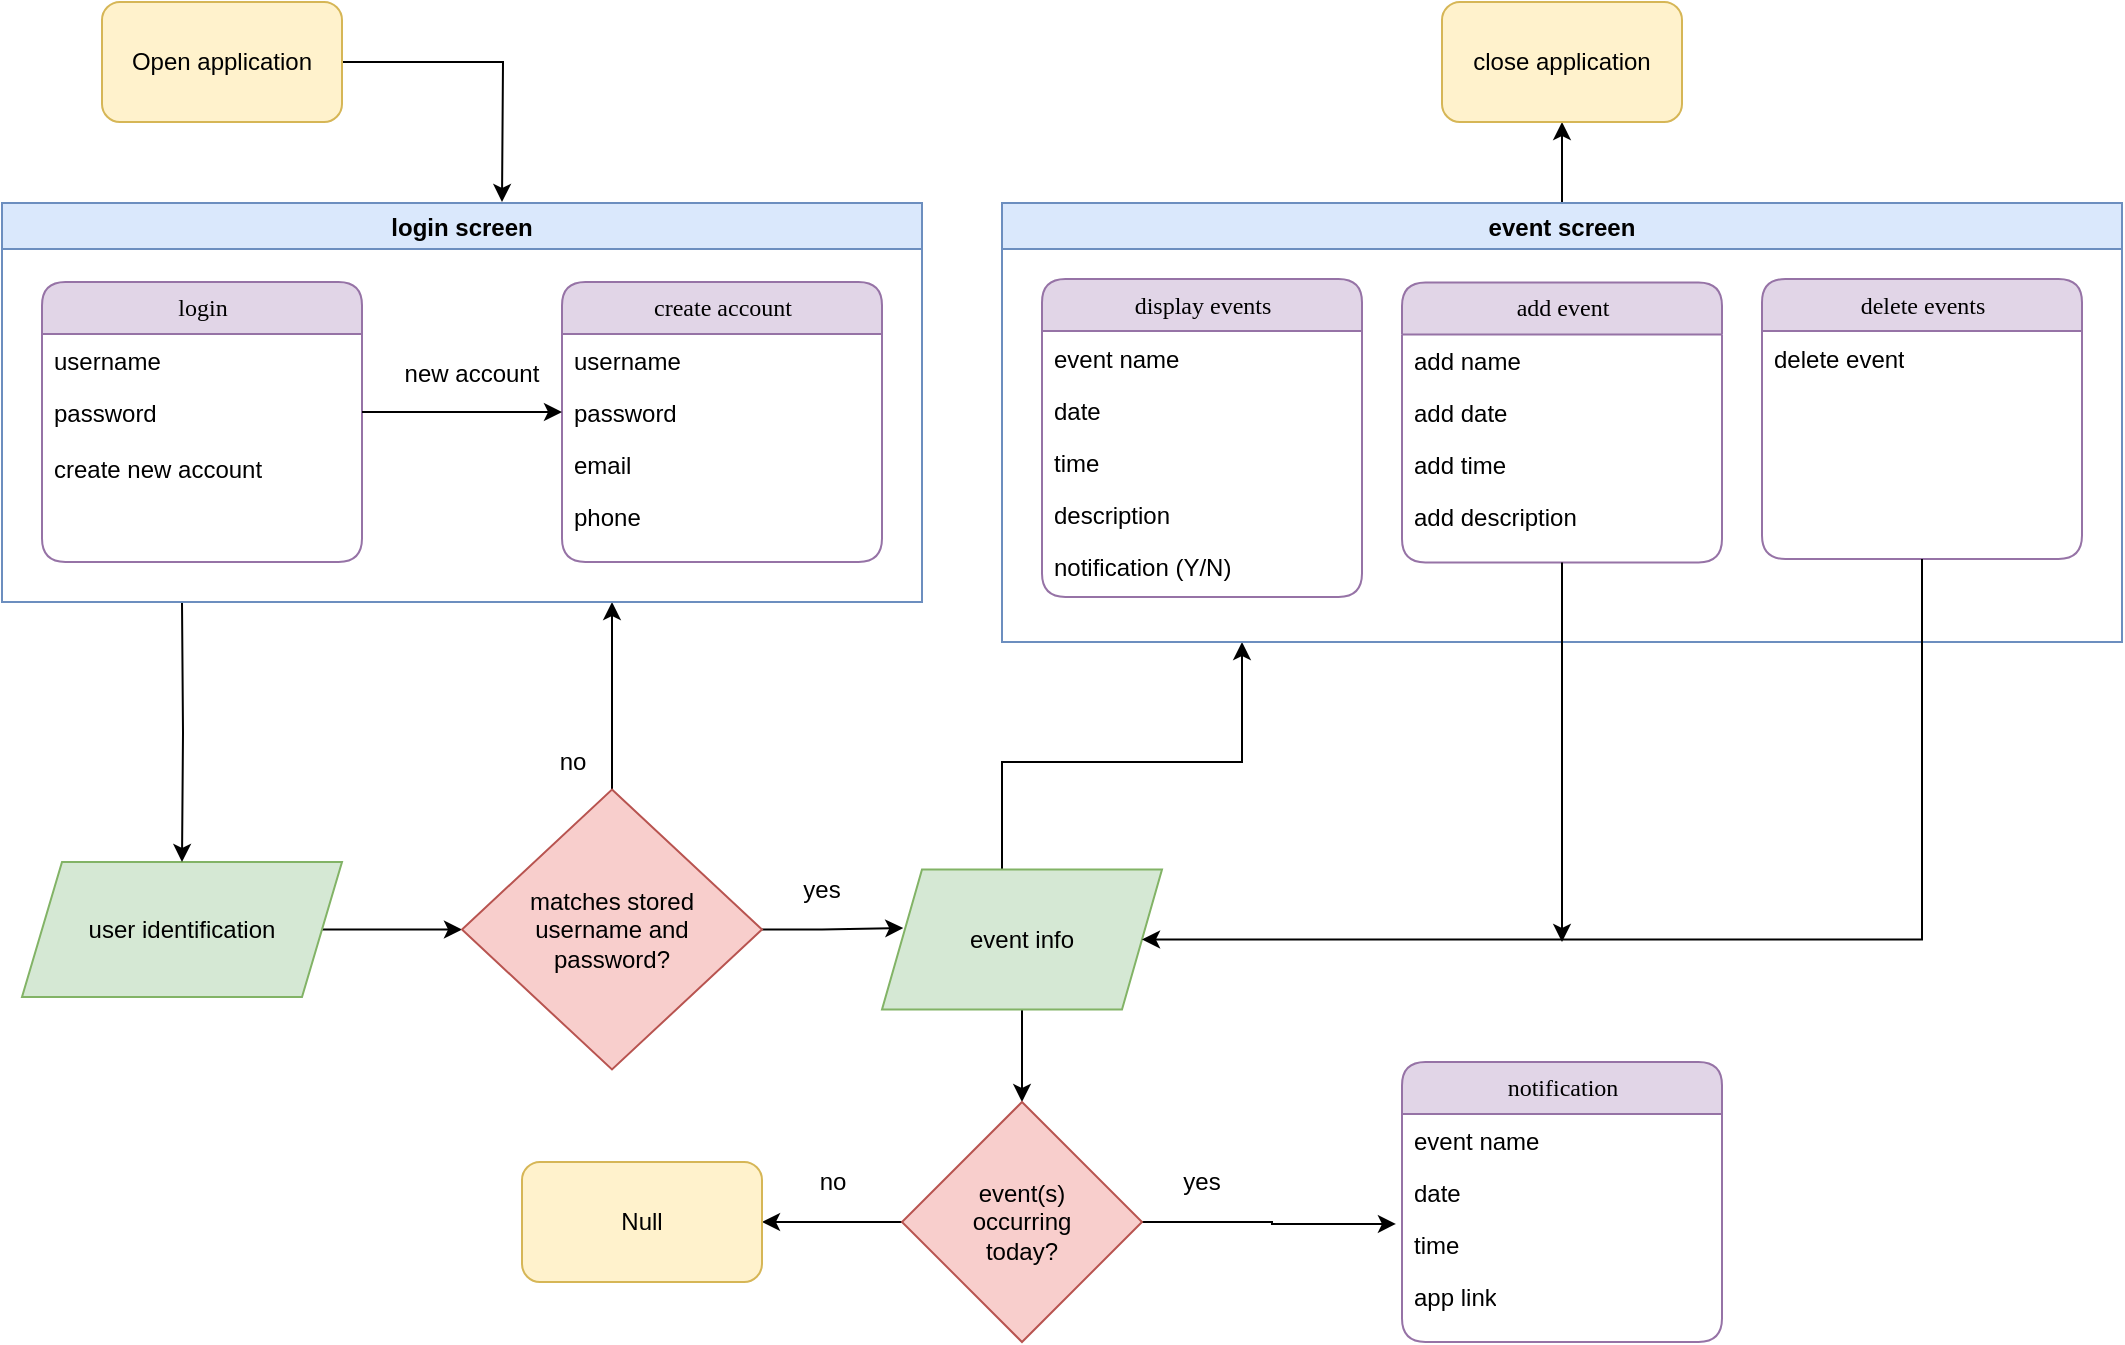 <mxfile version="14.9.3" type="github">
  <diagram name="Page-1" id="5d7acffa-a066-3a61-03fe-96351882024d">
    <mxGraphModel dx="2062" dy="1122" grid="1" gridSize="10" guides="1" tooltips="1" connect="1" arrows="1" fold="1" page="1" pageScale="1" pageWidth="1100" pageHeight="850" background="#ffffff" math="0" shadow="0">
      <root>
        <mxCell id="0" />
        <mxCell id="1" parent="0" />
        <mxCell id="21ea969265ad0168-6" value="login" style="swimlane;html=1;fontStyle=0;childLayout=stackLayout;horizontal=1;startSize=26;fillColor=#e1d5e7;horizontalStack=0;resizeParent=1;resizeLast=0;collapsible=1;marginBottom=0;swimlaneFillColor=#ffffff;align=center;rounded=1;shadow=0;comic=0;labelBackgroundColor=none;strokeWidth=1;fontFamily=Verdana;fontSize=12;strokeColor=#9673a6;" parent="1" vertex="1">
          <mxGeometry x="40" y="180" width="160" height="140" as="geometry" />
        </mxCell>
        <mxCell id="BpiLgZ1GPIjB9515_VA2-29" value="" style="group" vertex="1" connectable="0" parent="21ea969265ad0168-6">
          <mxGeometry y="26" width="160" height="104" as="geometry" />
        </mxCell>
        <mxCell id="21ea969265ad0168-7" value="username" style="text;html=1;strokeColor=none;fillColor=none;spacingLeft=4;spacingRight=4;whiteSpace=wrap;overflow=hidden;rotatable=0;points=[[0,0.5],[1,0.5]];portConstraint=eastwest;" parent="BpiLgZ1GPIjB9515_VA2-29" vertex="1">
          <mxGeometry width="160" height="26" as="geometry" />
        </mxCell>
        <mxCell id="21ea969265ad0168-8" value="password" style="text;html=1;strokeColor=none;fillColor=none;spacingLeft=4;spacingRight=4;whiteSpace=wrap;overflow=hidden;rotatable=0;points=[[0,0.5],[1,0.5]];portConstraint=eastwest;" parent="BpiLgZ1GPIjB9515_VA2-29" vertex="1">
          <mxGeometry y="26" width="160" height="26" as="geometry" />
        </mxCell>
        <mxCell id="BpiLgZ1GPIjB9515_VA2-4" value="create new account" style="text;html=1;strokeColor=none;fillColor=none;spacingLeft=4;spacingRight=4;whiteSpace=wrap;overflow=hidden;rotatable=0;points=[[0,0.5],[1,0.5]];portConstraint=eastwest;" vertex="1" parent="BpiLgZ1GPIjB9515_VA2-29">
          <mxGeometry y="54" width="160" height="26" as="geometry" />
        </mxCell>
        <mxCell id="BpiLgZ1GPIjB9515_VA2-80" style="edgeStyle=orthogonalEdgeStyle;rounded=0;orthogonalLoop=1;jettySize=auto;html=1;entryX=0;entryY=0.5;entryDx=0;entryDy=0;" edge="1" parent="1" source="BpiLgZ1GPIjB9515_VA2-5" target="BpiLgZ1GPIjB9515_VA2-27">
          <mxGeometry relative="1" as="geometry" />
        </mxCell>
        <mxCell id="BpiLgZ1GPIjB9515_VA2-5" value="user identification&lt;br&gt;" style="shape=parallelogram;perimeter=parallelogramPerimeter;whiteSpace=wrap;html=1;fixedSize=1;fillColor=#d5e8d4;strokeColor=#82b366;" vertex="1" parent="1">
          <mxGeometry x="30" y="470" width="160" height="67.5" as="geometry" />
        </mxCell>
        <mxCell id="BpiLgZ1GPIjB9515_VA2-93" style="edgeStyle=orthogonalEdgeStyle;rounded=0;orthogonalLoop=1;jettySize=auto;html=1;" edge="1" parent="1" source="BpiLgZ1GPIjB9515_VA2-21">
          <mxGeometry relative="1" as="geometry">
            <mxPoint x="640" y="360" as="targetPoint" />
            <Array as="points">
              <mxPoint x="520" y="420" />
              <mxPoint x="640" y="420" />
            </Array>
          </mxGeometry>
        </mxCell>
        <mxCell id="BpiLgZ1GPIjB9515_VA2-117" style="edgeStyle=orthogonalEdgeStyle;rounded=0;orthogonalLoop=1;jettySize=auto;html=1;entryX=0.5;entryY=0;entryDx=0;entryDy=0;" edge="1" parent="1" source="BpiLgZ1GPIjB9515_VA2-21" target="BpiLgZ1GPIjB9515_VA2-115">
          <mxGeometry relative="1" as="geometry" />
        </mxCell>
        <mxCell id="BpiLgZ1GPIjB9515_VA2-21" value="event info" style="shape=parallelogram;perimeter=parallelogramPerimeter;whiteSpace=wrap;html=1;fixedSize=1;fillColor=#d5e8d4;strokeColor=#82b366;" vertex="1" parent="1">
          <mxGeometry x="460" y="473.75" width="140" height="70" as="geometry" />
        </mxCell>
        <mxCell id="BpiLgZ1GPIjB9515_VA2-77" style="edgeStyle=orthogonalEdgeStyle;rounded=0;orthogonalLoop=1;jettySize=auto;html=1;" edge="1" parent="1" source="BpiLgZ1GPIjB9515_VA2-27">
          <mxGeometry relative="1" as="geometry">
            <mxPoint x="325" y="340" as="targetPoint" />
          </mxGeometry>
        </mxCell>
        <mxCell id="BpiLgZ1GPIjB9515_VA2-98" style="edgeStyle=orthogonalEdgeStyle;rounded=0;orthogonalLoop=1;jettySize=auto;html=1;entryX=0.076;entryY=0.418;entryDx=0;entryDy=0;entryPerimeter=0;" edge="1" parent="1" source="BpiLgZ1GPIjB9515_VA2-27" target="BpiLgZ1GPIjB9515_VA2-21">
          <mxGeometry relative="1" as="geometry" />
        </mxCell>
        <mxCell id="BpiLgZ1GPIjB9515_VA2-27" value="matches stored&lt;br&gt;username and &lt;br&gt;password?" style="rhombus;whiteSpace=wrap;html=1;fillColor=#f8cecc;strokeColor=#b85450;" vertex="1" parent="1">
          <mxGeometry x="250" y="433.75" width="150" height="140" as="geometry" />
        </mxCell>
        <mxCell id="BpiLgZ1GPIjB9515_VA2-82" style="edgeStyle=orthogonalEdgeStyle;rounded=0;orthogonalLoop=1;jettySize=auto;html=1;" edge="1" parent="1" source="BpiLgZ1GPIjB9515_VA2-51">
          <mxGeometry relative="1" as="geometry">
            <mxPoint x="270" y="140" as="targetPoint" />
          </mxGeometry>
        </mxCell>
        <mxCell id="BpiLgZ1GPIjB9515_VA2-51" value="Open application" style="rounded=1;whiteSpace=wrap;html=1;fillColor=#fff2cc;strokeColor=#d6b656;" vertex="1" parent="1">
          <mxGeometry x="70" y="40" width="120" height="60" as="geometry" />
        </mxCell>
        <mxCell id="BpiLgZ1GPIjB9515_VA2-54" value="no" style="text;html=1;align=center;verticalAlign=middle;resizable=0;points=[];autosize=1;strokeColor=none;" vertex="1" parent="1">
          <mxGeometry x="290" y="410" width="30" height="20" as="geometry" />
        </mxCell>
        <mxCell id="BpiLgZ1GPIjB9515_VA2-79" style="edgeStyle=orthogonalEdgeStyle;rounded=0;orthogonalLoop=1;jettySize=auto;html=1;entryX=0.5;entryY=0;entryDx=0;entryDy=0;" edge="1" parent="1" target="BpiLgZ1GPIjB9515_VA2-5">
          <mxGeometry relative="1" as="geometry">
            <mxPoint x="110" y="340" as="sourcePoint" />
          </mxGeometry>
        </mxCell>
        <mxCell id="BpiLgZ1GPIjB9515_VA2-60" value="login screen" style="swimlane;fillColor=#dae8fc;strokeColor=#6c8ebf;" vertex="1" parent="1">
          <mxGeometry x="20" y="140.5" width="460" height="199.5" as="geometry" />
        </mxCell>
        <mxCell id="BpiLgZ1GPIjB9515_VA2-66" value="create account" style="swimlane;html=1;fontStyle=0;childLayout=stackLayout;horizontal=1;startSize=26;fillColor=#e1d5e7;horizontalStack=0;resizeParent=1;resizeLast=0;collapsible=1;marginBottom=0;swimlaneFillColor=#ffffff;align=center;rounded=1;shadow=0;comic=0;labelBackgroundColor=none;strokeWidth=1;fontFamily=Verdana;fontSize=12;strokeColor=#9673a6;" vertex="1" parent="BpiLgZ1GPIjB9515_VA2-60">
          <mxGeometry x="280" y="39.5" width="160" height="140" as="geometry" />
        </mxCell>
        <mxCell id="BpiLgZ1GPIjB9515_VA2-67" value="" style="group" vertex="1" connectable="0" parent="BpiLgZ1GPIjB9515_VA2-66">
          <mxGeometry y="26" width="160" height="104" as="geometry" />
        </mxCell>
        <mxCell id="BpiLgZ1GPIjB9515_VA2-68" value="username" style="text;html=1;strokeColor=none;fillColor=none;spacingLeft=4;spacingRight=4;whiteSpace=wrap;overflow=hidden;rotatable=0;points=[[0,0.5],[1,0.5]];portConstraint=eastwest;" vertex="1" parent="BpiLgZ1GPIjB9515_VA2-67">
          <mxGeometry width="160" height="26" as="geometry" />
        </mxCell>
        <mxCell id="BpiLgZ1GPIjB9515_VA2-69" value="password" style="text;html=1;strokeColor=none;fillColor=none;spacingLeft=4;spacingRight=4;whiteSpace=wrap;overflow=hidden;rotatable=0;points=[[0,0.5],[1,0.5]];portConstraint=eastwest;" vertex="1" parent="BpiLgZ1GPIjB9515_VA2-67">
          <mxGeometry y="26" width="160" height="26" as="geometry" />
        </mxCell>
        <mxCell id="BpiLgZ1GPIjB9515_VA2-70" value="email" style="text;html=1;strokeColor=none;fillColor=none;spacingLeft=4;spacingRight=4;whiteSpace=wrap;overflow=hidden;rotatable=0;points=[[0,0.5],[1,0.5]];portConstraint=eastwest;" vertex="1" parent="BpiLgZ1GPIjB9515_VA2-67">
          <mxGeometry y="52" width="160" height="26" as="geometry" />
        </mxCell>
        <mxCell id="BpiLgZ1GPIjB9515_VA2-71" value="phone" style="text;html=1;strokeColor=none;fillColor=none;spacingLeft=4;spacingRight=4;whiteSpace=wrap;overflow=hidden;rotatable=0;points=[[0,0.5],[1,0.5]];portConstraint=eastwest;" vertex="1" parent="BpiLgZ1GPIjB9515_VA2-67">
          <mxGeometry y="78" width="160" height="26" as="geometry" />
        </mxCell>
        <mxCell id="BpiLgZ1GPIjB9515_VA2-43" value="new account" style="text;html=1;strokeColor=none;fillColor=none;align=center;verticalAlign=middle;whiteSpace=wrap;rounded=0;" vertex="1" parent="BpiLgZ1GPIjB9515_VA2-60">
          <mxGeometry x="180" y="75.5" width="110" height="20" as="geometry" />
        </mxCell>
        <mxCell id="BpiLgZ1GPIjB9515_VA2-134" style="edgeStyle=orthogonalEdgeStyle;rounded=0;orthogonalLoop=1;jettySize=auto;html=1;entryX=0.5;entryY=1;entryDx=0;entryDy=0;" edge="1" parent="1" source="BpiLgZ1GPIjB9515_VA2-61" target="BpiLgZ1GPIjB9515_VA2-133">
          <mxGeometry relative="1" as="geometry" />
        </mxCell>
        <mxCell id="BpiLgZ1GPIjB9515_VA2-61" value="event screen" style="swimlane;fillColor=#dae8fc;strokeColor=#6c8ebf;" vertex="1" parent="1">
          <mxGeometry x="520" y="140.5" width="560" height="219.5" as="geometry" />
        </mxCell>
        <mxCell id="21ea969265ad0168-18" value="display events" style="swimlane;html=1;fontStyle=0;childLayout=stackLayout;horizontal=1;startSize=26;fillColor=#e1d5e7;horizontalStack=0;resizeParent=1;resizeLast=0;collapsible=1;marginBottom=0;swimlaneFillColor=#ffffff;align=center;rounded=1;shadow=0;comic=0;labelBackgroundColor=none;strokeWidth=1;fontFamily=Verdana;fontSize=12;strokeColor=#9673a6;" parent="BpiLgZ1GPIjB9515_VA2-61" vertex="1">
          <mxGeometry x="20" y="38" width="160" height="159" as="geometry" />
        </mxCell>
        <mxCell id="BpiLgZ1GPIjB9515_VA2-30" value="" style="group" vertex="1" connectable="0" parent="21ea969265ad0168-18">
          <mxGeometry y="26" width="160" height="130" as="geometry" />
        </mxCell>
        <mxCell id="21ea969265ad0168-19" value="event name" style="text;html=1;strokeColor=none;fillColor=none;spacingLeft=4;spacingRight=4;whiteSpace=wrap;overflow=hidden;rotatable=0;points=[[0,0.5],[1,0.5]];portConstraint=eastwest;" parent="BpiLgZ1GPIjB9515_VA2-30" vertex="1">
          <mxGeometry width="160" height="26" as="geometry" />
        </mxCell>
        <mxCell id="21ea969265ad0168-20" value="date" style="text;html=1;strokeColor=none;fillColor=none;spacingLeft=4;spacingRight=4;whiteSpace=wrap;overflow=hidden;rotatable=0;points=[[0,0.5],[1,0.5]];portConstraint=eastwest;" parent="BpiLgZ1GPIjB9515_VA2-30" vertex="1">
          <mxGeometry y="26" width="160" height="26" as="geometry" />
        </mxCell>
        <mxCell id="21ea969265ad0168-51" value="time" style="text;html=1;strokeColor=none;fillColor=none;spacingLeft=4;spacingRight=4;whiteSpace=wrap;overflow=hidden;rotatable=0;points=[[0,0.5],[1,0.5]];portConstraint=eastwest;" parent="BpiLgZ1GPIjB9515_VA2-30" vertex="1">
          <mxGeometry y="52" width="160" height="26" as="geometry" />
        </mxCell>
        <mxCell id="21ea969265ad0168-21" value="description" style="text;html=1;strokeColor=none;fillColor=none;spacingLeft=4;spacingRight=4;whiteSpace=wrap;overflow=hidden;rotatable=0;points=[[0,0.5],[1,0.5]];portConstraint=eastwest;" parent="BpiLgZ1GPIjB9515_VA2-30" vertex="1">
          <mxGeometry y="78" width="160" height="26" as="geometry" />
        </mxCell>
        <mxCell id="BpiLgZ1GPIjB9515_VA2-22" value="notification (Y/N)" style="text;html=1;strokeColor=none;fillColor=none;spacingLeft=4;spacingRight=4;whiteSpace=wrap;overflow=hidden;rotatable=0;points=[[0,0.5],[1,0.5]];portConstraint=eastwest;" vertex="1" parent="BpiLgZ1GPIjB9515_VA2-30">
          <mxGeometry y="104" width="160" height="26" as="geometry" />
        </mxCell>
        <mxCell id="BpiLgZ1GPIjB9515_VA2-6" value="add event" style="swimlane;html=1;fontStyle=0;childLayout=stackLayout;horizontal=1;startSize=26;fillColor=#e1d5e7;horizontalStack=0;resizeParent=1;resizeLast=0;collapsible=1;marginBottom=0;swimlaneFillColor=#ffffff;align=center;rounded=1;shadow=0;comic=0;labelBackgroundColor=none;strokeWidth=1;fontFamily=Verdana;fontSize=12;strokeColor=#9673a6;" vertex="1" parent="BpiLgZ1GPIjB9515_VA2-61">
          <mxGeometry x="200" y="39.75" width="160" height="140" as="geometry" />
        </mxCell>
        <mxCell id="BpiLgZ1GPIjB9515_VA2-31" value="" style="group" vertex="1" connectable="0" parent="BpiLgZ1GPIjB9515_VA2-6">
          <mxGeometry y="26" width="160" height="104" as="geometry" />
        </mxCell>
        <mxCell id="BpiLgZ1GPIjB9515_VA2-7" value="add name" style="text;html=1;strokeColor=none;fillColor=none;spacingLeft=4;spacingRight=4;whiteSpace=wrap;overflow=hidden;rotatable=0;points=[[0,0.5],[1,0.5]];portConstraint=eastwest;" vertex="1" parent="BpiLgZ1GPIjB9515_VA2-31">
          <mxGeometry width="160" height="26" as="geometry" />
        </mxCell>
        <mxCell id="BpiLgZ1GPIjB9515_VA2-8" value="add date" style="text;html=1;strokeColor=none;fillColor=none;spacingLeft=4;spacingRight=4;whiteSpace=wrap;overflow=hidden;rotatable=0;points=[[0,0.5],[1,0.5]];portConstraint=eastwest;" vertex="1" parent="BpiLgZ1GPIjB9515_VA2-31">
          <mxGeometry y="26" width="160" height="26" as="geometry" />
        </mxCell>
        <mxCell id="BpiLgZ1GPIjB9515_VA2-9" value="add time" style="text;html=1;strokeColor=none;fillColor=none;spacingLeft=4;spacingRight=4;whiteSpace=wrap;overflow=hidden;rotatable=0;points=[[0,0.5],[1,0.5]];portConstraint=eastwest;" vertex="1" parent="BpiLgZ1GPIjB9515_VA2-31">
          <mxGeometry y="52" width="160" height="26" as="geometry" />
        </mxCell>
        <mxCell id="BpiLgZ1GPIjB9515_VA2-10" value="add description" style="text;html=1;strokeColor=none;fillColor=none;spacingLeft=4;spacingRight=4;whiteSpace=wrap;overflow=hidden;rotatable=0;points=[[0,0.5],[1,0.5]];portConstraint=eastwest;" vertex="1" parent="BpiLgZ1GPIjB9515_VA2-31">
          <mxGeometry y="78" width="160" height="26" as="geometry" />
        </mxCell>
        <mxCell id="BpiLgZ1GPIjB9515_VA2-11" value="delete events" style="swimlane;html=1;fontStyle=0;childLayout=stackLayout;horizontal=1;startSize=26;fillColor=#e1d5e7;horizontalStack=0;resizeParent=1;resizeLast=0;collapsible=1;marginBottom=0;swimlaneFillColor=#ffffff;align=center;rounded=1;shadow=0;comic=0;labelBackgroundColor=none;strokeWidth=1;fontFamily=Verdana;fontSize=12;strokeColor=#9673a6;" vertex="1" parent="BpiLgZ1GPIjB9515_VA2-61">
          <mxGeometry x="380" y="38" width="160" height="140" as="geometry" />
        </mxCell>
        <mxCell id="BpiLgZ1GPIjB9515_VA2-12" value="delete event" style="text;html=1;strokeColor=none;fillColor=none;spacingLeft=4;spacingRight=4;whiteSpace=wrap;overflow=hidden;rotatable=0;points=[[0,0.5],[1,0.5]];portConstraint=eastwest;" vertex="1" parent="BpiLgZ1GPIjB9515_VA2-11">
          <mxGeometry y="26" width="160" height="26" as="geometry" />
        </mxCell>
        <mxCell id="BpiLgZ1GPIjB9515_VA2-72" style="edgeStyle=orthogonalEdgeStyle;rounded=0;orthogonalLoop=1;jettySize=auto;html=1;entryX=0;entryY=0.5;entryDx=0;entryDy=0;" edge="1" parent="1" source="21ea969265ad0168-8" target="BpiLgZ1GPIjB9515_VA2-69">
          <mxGeometry relative="1" as="geometry" />
        </mxCell>
        <mxCell id="BpiLgZ1GPIjB9515_VA2-92" value="yes" style="text;html=1;strokeColor=none;fillColor=none;align=center;verticalAlign=middle;whiteSpace=wrap;rounded=0;" vertex="1" parent="1">
          <mxGeometry x="410" y="473.75" width="40" height="20" as="geometry" />
        </mxCell>
        <mxCell id="BpiLgZ1GPIjB9515_VA2-104" style="edgeStyle=orthogonalEdgeStyle;rounded=0;orthogonalLoop=1;jettySize=auto;html=1;entryX=1;entryY=0.5;entryDx=0;entryDy=0;" edge="1" parent="1" source="BpiLgZ1GPIjB9515_VA2-11" target="BpiLgZ1GPIjB9515_VA2-21">
          <mxGeometry relative="1" as="geometry">
            <Array as="points">
              <mxPoint x="980" y="509" />
            </Array>
          </mxGeometry>
        </mxCell>
        <mxCell id="BpiLgZ1GPIjB9515_VA2-105" style="edgeStyle=orthogonalEdgeStyle;rounded=0;orthogonalLoop=1;jettySize=auto;html=1;" edge="1" parent="1" source="BpiLgZ1GPIjB9515_VA2-6">
          <mxGeometry relative="1" as="geometry">
            <mxPoint x="800" y="510" as="targetPoint" />
          </mxGeometry>
        </mxCell>
        <mxCell id="BpiLgZ1GPIjB9515_VA2-108" value="notification" style="swimlane;html=1;fontStyle=0;childLayout=stackLayout;horizontal=1;startSize=26;fillColor=#e1d5e7;horizontalStack=0;resizeParent=1;resizeLast=0;collapsible=1;marginBottom=0;swimlaneFillColor=#ffffff;align=center;rounded=1;shadow=0;comic=0;labelBackgroundColor=none;strokeWidth=1;fontFamily=Verdana;fontSize=12;strokeColor=#9673a6;" vertex="1" parent="1">
          <mxGeometry x="720" y="570" width="160" height="140" as="geometry" />
        </mxCell>
        <mxCell id="BpiLgZ1GPIjB9515_VA2-109" value="" style="group" vertex="1" connectable="0" parent="BpiLgZ1GPIjB9515_VA2-108">
          <mxGeometry y="26" width="160" height="104" as="geometry" />
        </mxCell>
        <mxCell id="BpiLgZ1GPIjB9515_VA2-110" value="event name" style="text;html=1;strokeColor=none;fillColor=none;spacingLeft=4;spacingRight=4;whiteSpace=wrap;overflow=hidden;rotatable=0;points=[[0,0.5],[1,0.5]];portConstraint=eastwest;" vertex="1" parent="BpiLgZ1GPIjB9515_VA2-109">
          <mxGeometry width="160" height="26" as="geometry" />
        </mxCell>
        <mxCell id="BpiLgZ1GPIjB9515_VA2-111" value="date" style="text;html=1;strokeColor=none;fillColor=none;spacingLeft=4;spacingRight=4;whiteSpace=wrap;overflow=hidden;rotatable=0;points=[[0,0.5],[1,0.5]];portConstraint=eastwest;" vertex="1" parent="BpiLgZ1GPIjB9515_VA2-109">
          <mxGeometry y="26" width="160" height="26" as="geometry" />
        </mxCell>
        <mxCell id="BpiLgZ1GPIjB9515_VA2-112" value="time" style="text;html=1;strokeColor=none;fillColor=none;spacingLeft=4;spacingRight=4;whiteSpace=wrap;overflow=hidden;rotatable=0;points=[[0,0.5],[1,0.5]];portConstraint=eastwest;" vertex="1" parent="BpiLgZ1GPIjB9515_VA2-109">
          <mxGeometry y="52" width="160" height="26" as="geometry" />
        </mxCell>
        <mxCell id="BpiLgZ1GPIjB9515_VA2-113" value="app link" style="text;html=1;strokeColor=none;fillColor=none;spacingLeft=4;spacingRight=4;whiteSpace=wrap;overflow=hidden;rotatable=0;points=[[0,0.5],[1,0.5]];portConstraint=eastwest;" vertex="1" parent="BpiLgZ1GPIjB9515_VA2-109">
          <mxGeometry y="78" width="160" height="26" as="geometry" />
        </mxCell>
        <mxCell id="BpiLgZ1GPIjB9515_VA2-118" style="edgeStyle=orthogonalEdgeStyle;rounded=0;orthogonalLoop=1;jettySize=auto;html=1;entryX=-0.019;entryY=0.115;entryDx=0;entryDy=0;entryPerimeter=0;" edge="1" parent="1" source="BpiLgZ1GPIjB9515_VA2-115" target="BpiLgZ1GPIjB9515_VA2-112">
          <mxGeometry relative="1" as="geometry">
            <mxPoint x="660" y="650" as="targetPoint" />
          </mxGeometry>
        </mxCell>
        <mxCell id="BpiLgZ1GPIjB9515_VA2-131" style="edgeStyle=orthogonalEdgeStyle;rounded=0;orthogonalLoop=1;jettySize=auto;html=1;entryX=1;entryY=0.5;entryDx=0;entryDy=0;" edge="1" parent="1" source="BpiLgZ1GPIjB9515_VA2-115" target="BpiLgZ1GPIjB9515_VA2-130">
          <mxGeometry relative="1" as="geometry" />
        </mxCell>
        <mxCell id="BpiLgZ1GPIjB9515_VA2-115" value="event(s) &lt;br&gt;occurring &lt;br&gt;today?" style="rhombus;whiteSpace=wrap;html=1;fillColor=#f8cecc;strokeColor=#b85450;" vertex="1" parent="1">
          <mxGeometry x="470" y="590" width="120" height="120" as="geometry" />
        </mxCell>
        <mxCell id="BpiLgZ1GPIjB9515_VA2-120" value="yes" style="text;html=1;strokeColor=none;fillColor=none;align=center;verticalAlign=middle;whiteSpace=wrap;rounded=0;" vertex="1" parent="1">
          <mxGeometry x="600" y="620" width="40" height="20" as="geometry" />
        </mxCell>
        <mxCell id="BpiLgZ1GPIjB9515_VA2-130" value="Null" style="rounded=1;whiteSpace=wrap;html=1;fillColor=#fff2cc;strokeColor=#d6b656;" vertex="1" parent="1">
          <mxGeometry x="280" y="620" width="120" height="60" as="geometry" />
        </mxCell>
        <mxCell id="BpiLgZ1GPIjB9515_VA2-132" value="no" style="text;html=1;align=center;verticalAlign=middle;resizable=0;points=[];autosize=1;strokeColor=none;" vertex="1" parent="1">
          <mxGeometry x="420" y="620" width="30" height="20" as="geometry" />
        </mxCell>
        <mxCell id="BpiLgZ1GPIjB9515_VA2-133" value="close application" style="rounded=1;whiteSpace=wrap;html=1;fillColor=#fff2cc;strokeColor=#d6b656;" vertex="1" parent="1">
          <mxGeometry x="740" y="40" width="120" height="60" as="geometry" />
        </mxCell>
      </root>
    </mxGraphModel>
  </diagram>
</mxfile>
